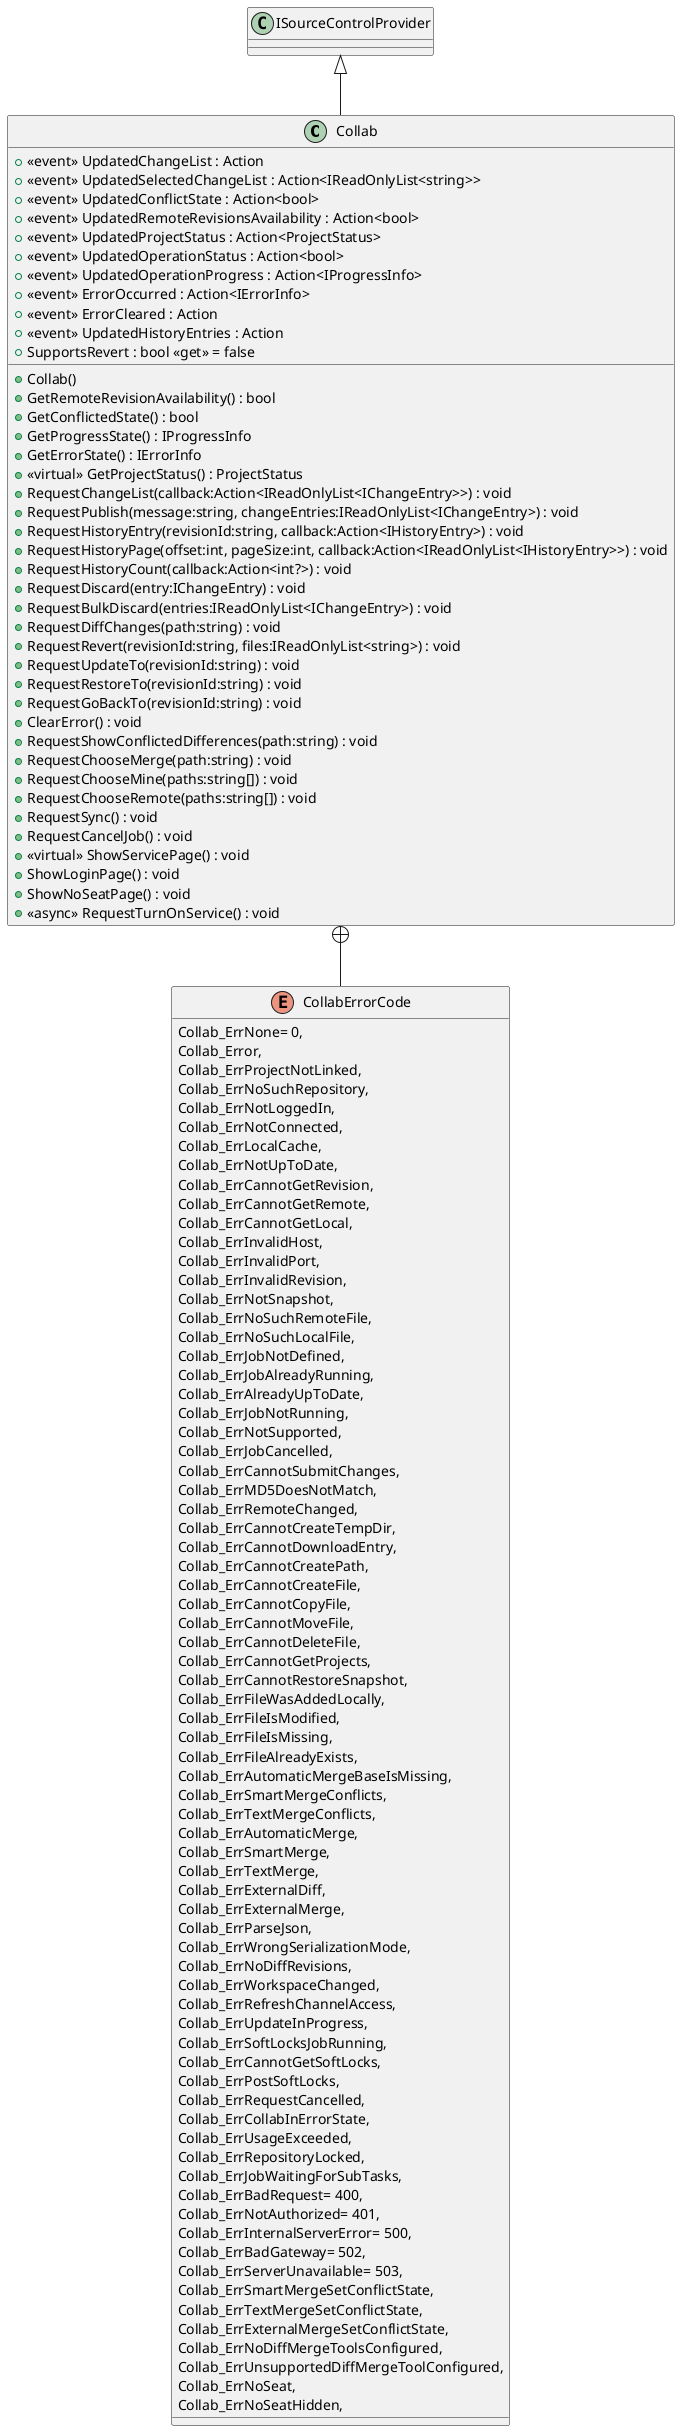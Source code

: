 @startuml
class Collab {
    +  <<event>> UpdatedChangeList : Action 
    +  <<event>> UpdatedSelectedChangeList : Action<IReadOnlyList<string>> 
    +  <<event>> UpdatedConflictState : Action<bool> 
    +  <<event>> UpdatedRemoteRevisionsAvailability : Action<bool> 
    +  <<event>> UpdatedProjectStatus : Action<ProjectStatus> 
    +  <<event>> UpdatedOperationStatus : Action<bool> 
    +  <<event>> UpdatedOperationProgress : Action<IProgressInfo> 
    +  <<event>> ErrorOccurred : Action<IErrorInfo> 
    +  <<event>> ErrorCleared : Action 
    + Collab()
    + GetRemoteRevisionAvailability() : bool
    + GetConflictedState() : bool
    + GetProgressState() : IProgressInfo
    + GetErrorState() : IErrorInfo
    + <<virtual>> GetProjectStatus() : ProjectStatus
    + RequestChangeList(callback:Action<IReadOnlyList<IChangeEntry>>) : void
    + RequestPublish(message:string, changeEntries:IReadOnlyList<IChangeEntry>) : void
    +  <<event>> UpdatedHistoryEntries : Action 
    + RequestHistoryEntry(revisionId:string, callback:Action<IHistoryEntry>) : void
    + RequestHistoryPage(offset:int, pageSize:int, callback:Action<IReadOnlyList<IHistoryEntry>>) : void
    + RequestHistoryCount(callback:Action<int?>) : void
    + RequestDiscard(entry:IChangeEntry) : void
    + RequestBulkDiscard(entries:IReadOnlyList<IChangeEntry>) : void
    + RequestDiffChanges(path:string) : void
    + SupportsRevert : bool <<get>> = false
    + RequestRevert(revisionId:string, files:IReadOnlyList<string>) : void
    + RequestUpdateTo(revisionId:string) : void
    + RequestRestoreTo(revisionId:string) : void
    + RequestGoBackTo(revisionId:string) : void
    + ClearError() : void
    + RequestShowConflictedDifferences(path:string) : void
    + RequestChooseMerge(path:string) : void
    + RequestChooseMine(paths:string[]) : void
    + RequestChooseRemote(paths:string[]) : void
    + RequestSync() : void
    + RequestCancelJob() : void
    + <<virtual>> ShowServicePage() : void
    + ShowLoginPage() : void
    + ShowNoSeatPage() : void
    + <<async>> RequestTurnOnService() : void
}
enum CollabErrorCode {
    Collab_ErrNone= 0,
    Collab_Error,
    Collab_ErrProjectNotLinked,
    Collab_ErrNoSuchRepository,
    Collab_ErrNotLoggedIn,
    Collab_ErrNotConnected,
    Collab_ErrLocalCache,
    Collab_ErrNotUpToDate,
    Collab_ErrCannotGetRevision,
    Collab_ErrCannotGetRemote,
    Collab_ErrCannotGetLocal,
    Collab_ErrInvalidHost,
    Collab_ErrInvalidPort,
    Collab_ErrInvalidRevision,
    Collab_ErrNotSnapshot,
    Collab_ErrNoSuchRemoteFile,
    Collab_ErrNoSuchLocalFile,
    Collab_ErrJobNotDefined,
    Collab_ErrJobAlreadyRunning,
    Collab_ErrAlreadyUpToDate,
    Collab_ErrJobNotRunning,
    Collab_ErrNotSupported,
    Collab_ErrJobCancelled,
    Collab_ErrCannotSubmitChanges,
    Collab_ErrMD5DoesNotMatch,
    Collab_ErrRemoteChanged,
    Collab_ErrCannotCreateTempDir,
    Collab_ErrCannotDownloadEntry,
    Collab_ErrCannotCreatePath,
    Collab_ErrCannotCreateFile,
    Collab_ErrCannotCopyFile,
    Collab_ErrCannotMoveFile,
    Collab_ErrCannotDeleteFile,
    Collab_ErrCannotGetProjects,
    Collab_ErrCannotRestoreSnapshot,
    Collab_ErrFileWasAddedLocally,
    Collab_ErrFileIsModified,
    Collab_ErrFileIsMissing,
    Collab_ErrFileAlreadyExists,
    Collab_ErrAutomaticMergeBaseIsMissing,
    Collab_ErrSmartMergeConflicts,
    Collab_ErrTextMergeConflicts,
    Collab_ErrAutomaticMerge,
    Collab_ErrSmartMerge,
    Collab_ErrTextMerge,
    Collab_ErrExternalDiff,
    Collab_ErrExternalMerge,
    Collab_ErrParseJson,
    Collab_ErrWrongSerializationMode,
    Collab_ErrNoDiffRevisions,
    Collab_ErrWorkspaceChanged,
    Collab_ErrRefreshChannelAccess,
    Collab_ErrUpdateInProgress,
    Collab_ErrSoftLocksJobRunning,
    Collab_ErrCannotGetSoftLocks,
    Collab_ErrPostSoftLocks,
    Collab_ErrRequestCancelled,
    Collab_ErrCollabInErrorState,
    Collab_ErrUsageExceeded,
    Collab_ErrRepositoryLocked,
    Collab_ErrJobWaitingForSubTasks,
    Collab_ErrBadRequest= 400,
    Collab_ErrNotAuthorized= 401,
    Collab_ErrInternalServerError= 500,
    Collab_ErrBadGateway= 502,
    Collab_ErrServerUnavailable= 503,
    Collab_ErrSmartMergeSetConflictState,
    Collab_ErrTextMergeSetConflictState,
    Collab_ErrExternalMergeSetConflictState,
    Collab_ErrNoDiffMergeToolsConfigured,
    Collab_ErrUnsupportedDiffMergeToolConfigured,
    Collab_ErrNoSeat,
    Collab_ErrNoSeatHidden,
}
ISourceControlProvider <|-- Collab
Collab +-- CollabErrorCode
@enduml

